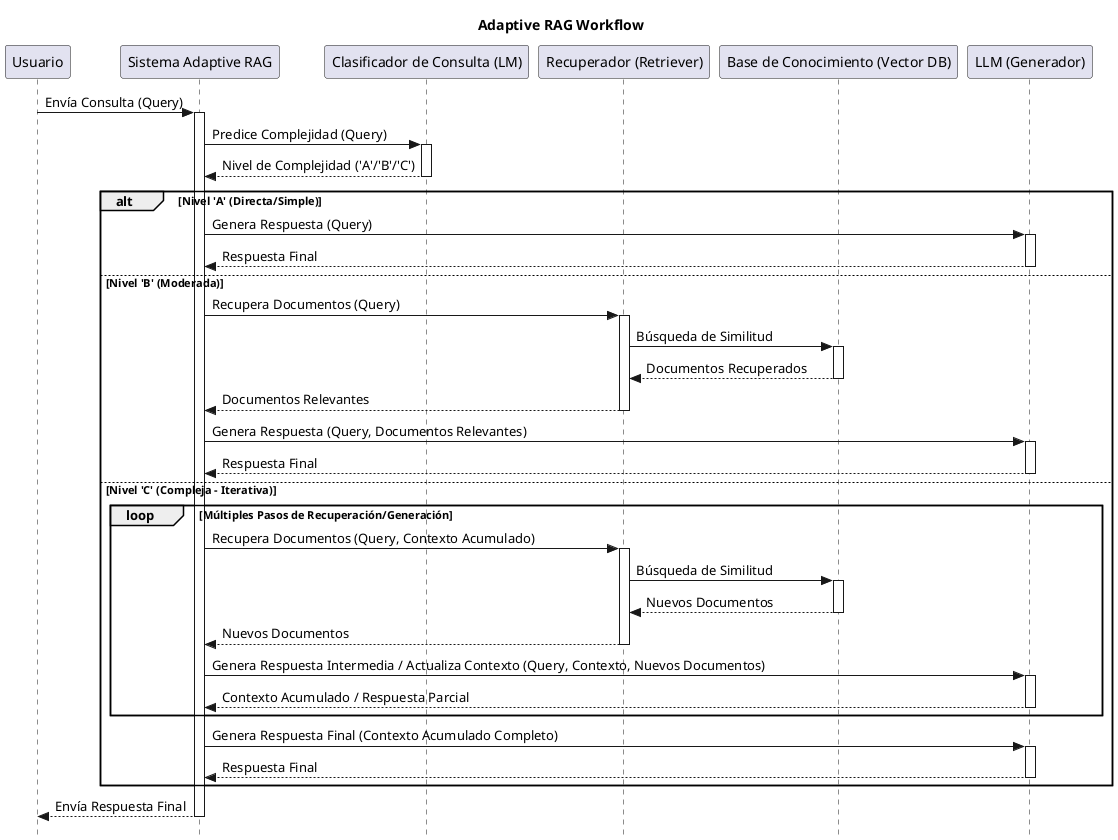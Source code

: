 @startuml
skinparam style strictuml

title Adaptive RAG Workflow

participant "Usuario" as User
participant "Sistema Adaptive RAG" as AdaptiveRAGSystem
participant "Clasificador de Consulta (LM)" as Classifier
participant "Recuperador (Retriever)" as Retriever
participant "Base de Conocimiento (Vector DB)" as VectorDB
participant "LLM (Generador)" as LLM

User -> AdaptiveRAGSystem: Envía Consulta (Query)
activate AdaptiveRAGSystem

AdaptiveRAGSystem -> Classifier: Predice Complejidad (Query)
activate Classifier
Classifier --> AdaptiveRAGSystem: Nivel de Complejidad ('A'/'B'/'C')
deactivate Classifier

alt Nivel 'A' (Directa/Simple)
    AdaptiveRAGSystem -> LLM: Genera Respuesta (Query)
    activate LLM
    LLM --> AdaptiveRAGSystem: Respuesta Final
    deactivate LLM
else Nivel 'B' (Moderada)
    AdaptiveRAGSystem -> Retriever: Recupera Documentos (Query)
    activate Retriever
    Retriever -> VectorDB: Búsqueda de Similitud
    activate VectorDB
    VectorDB --> Retriever: Documentos Recuperados
    deactivate VectorDB
    Retriever --> AdaptiveRAGSystem: Documentos Relevantes
    deactivate Retriever

    AdaptiveRAGSystem -> LLM: Genera Respuesta (Query, Documentos Relevantes)
    activate LLM
    LLM --> AdaptiveRAGSystem: Respuesta Final
    deactivate LLM
else Nivel 'C' (Compleja - Iterativa)
    loop Múltiples Pasos de Recuperación/Generación
        AdaptiveRAGSystem -> Retriever: Recupera Documentos (Query, Contexto Acumulado)
        activate Retriever
        Retriever -> VectorDB: Búsqueda de Similitud
        activate VectorDB
        VectorDB --> Retriever: Nuevos Documentos
        deactivate VectorDB
        Retriever --> AdaptiveRAGSystem: Nuevos Documentos
        deactivate Retriever

        AdaptiveRAGSystem -> LLM: Genera Respuesta Intermedia / Actualiza Contexto (Query, Contexto, Nuevos Documentos)
        activate LLM
        LLM --> AdaptiveRAGSystem: Contexto Acumulado / Respuesta Parcial
        deactivate LLM
    end
    AdaptiveRAGSystem -> LLM: Genera Respuesta Final (Contexto Acumulado Completo)
    activate LLM
    LLM --> AdaptiveRAGSystem: Respuesta Final
    deactivate LLM
end

AdaptiveRAGSystem --> User: Envía Respuesta Final
deactivate AdaptiveRAGSystem

@enduml
